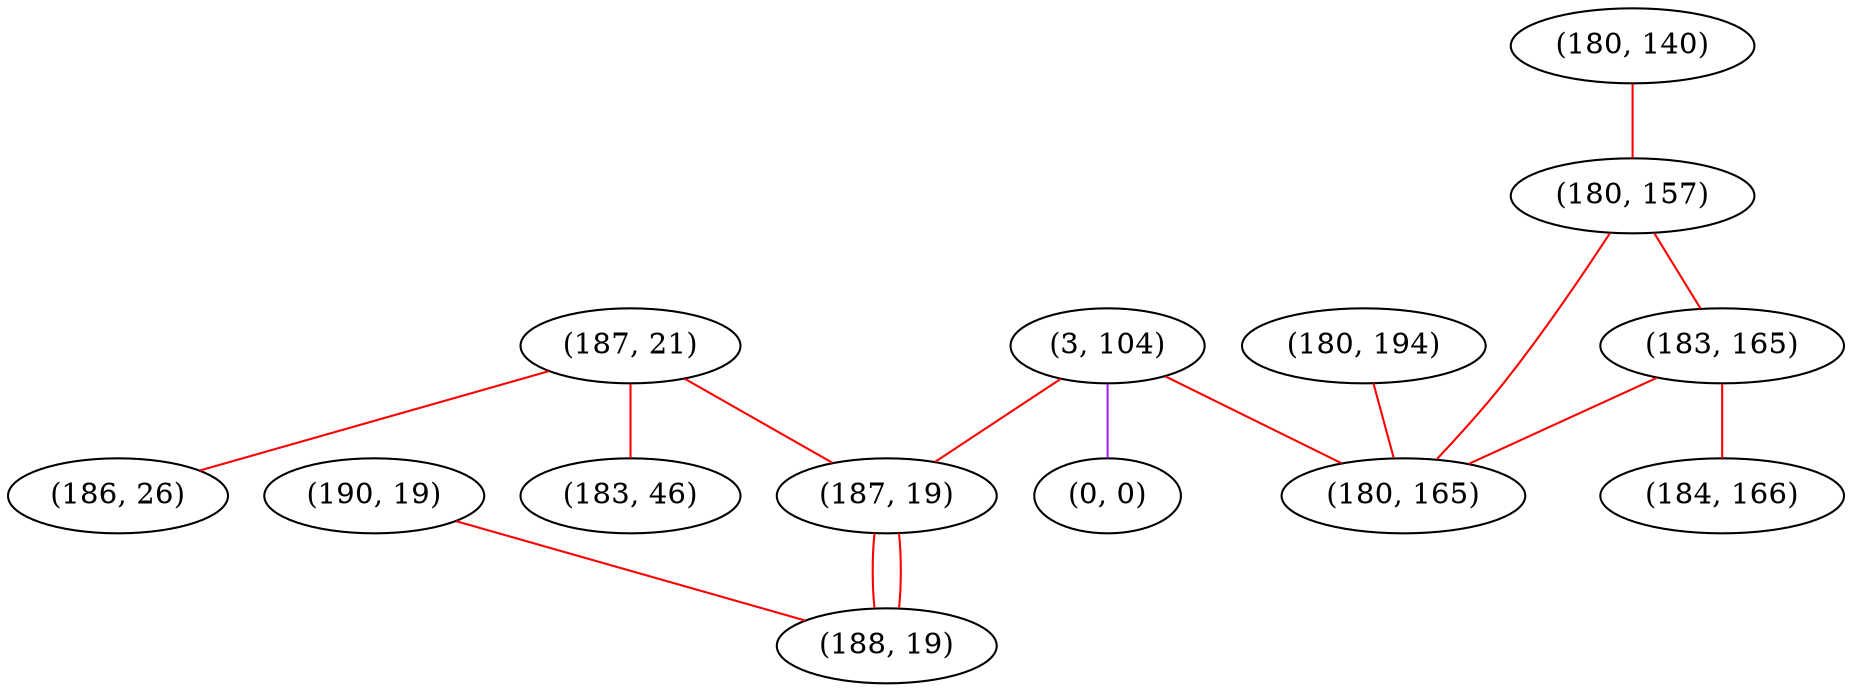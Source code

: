 graph "" {
"(3, 104)";
"(180, 140)";
"(187, 21)";
"(180, 194)";
"(186, 26)";
"(187, 19)";
"(0, 0)";
"(180, 157)";
"(190, 19)";
"(183, 46)";
"(183, 165)";
"(184, 166)";
"(180, 165)";
"(188, 19)";
"(3, 104)" -- "(180, 165)"  [color=red, key=0, weight=1];
"(3, 104)" -- "(0, 0)"  [color=purple, key=0, weight=4];
"(3, 104)" -- "(187, 19)"  [color=red, key=0, weight=1];
"(180, 140)" -- "(180, 157)"  [color=red, key=0, weight=1];
"(187, 21)" -- "(183, 46)"  [color=red, key=0, weight=1];
"(187, 21)" -- "(187, 19)"  [color=red, key=0, weight=1];
"(187, 21)" -- "(186, 26)"  [color=red, key=0, weight=1];
"(180, 194)" -- "(180, 165)"  [color=red, key=0, weight=1];
"(187, 19)" -- "(188, 19)"  [color=red, key=0, weight=1];
"(187, 19)" -- "(188, 19)"  [color=red, key=1, weight=1];
"(180, 157)" -- "(180, 165)"  [color=red, key=0, weight=1];
"(180, 157)" -- "(183, 165)"  [color=red, key=0, weight=1];
"(190, 19)" -- "(188, 19)"  [color=red, key=0, weight=1];
"(183, 165)" -- "(180, 165)"  [color=red, key=0, weight=1];
"(183, 165)" -- "(184, 166)"  [color=red, key=0, weight=1];
}
